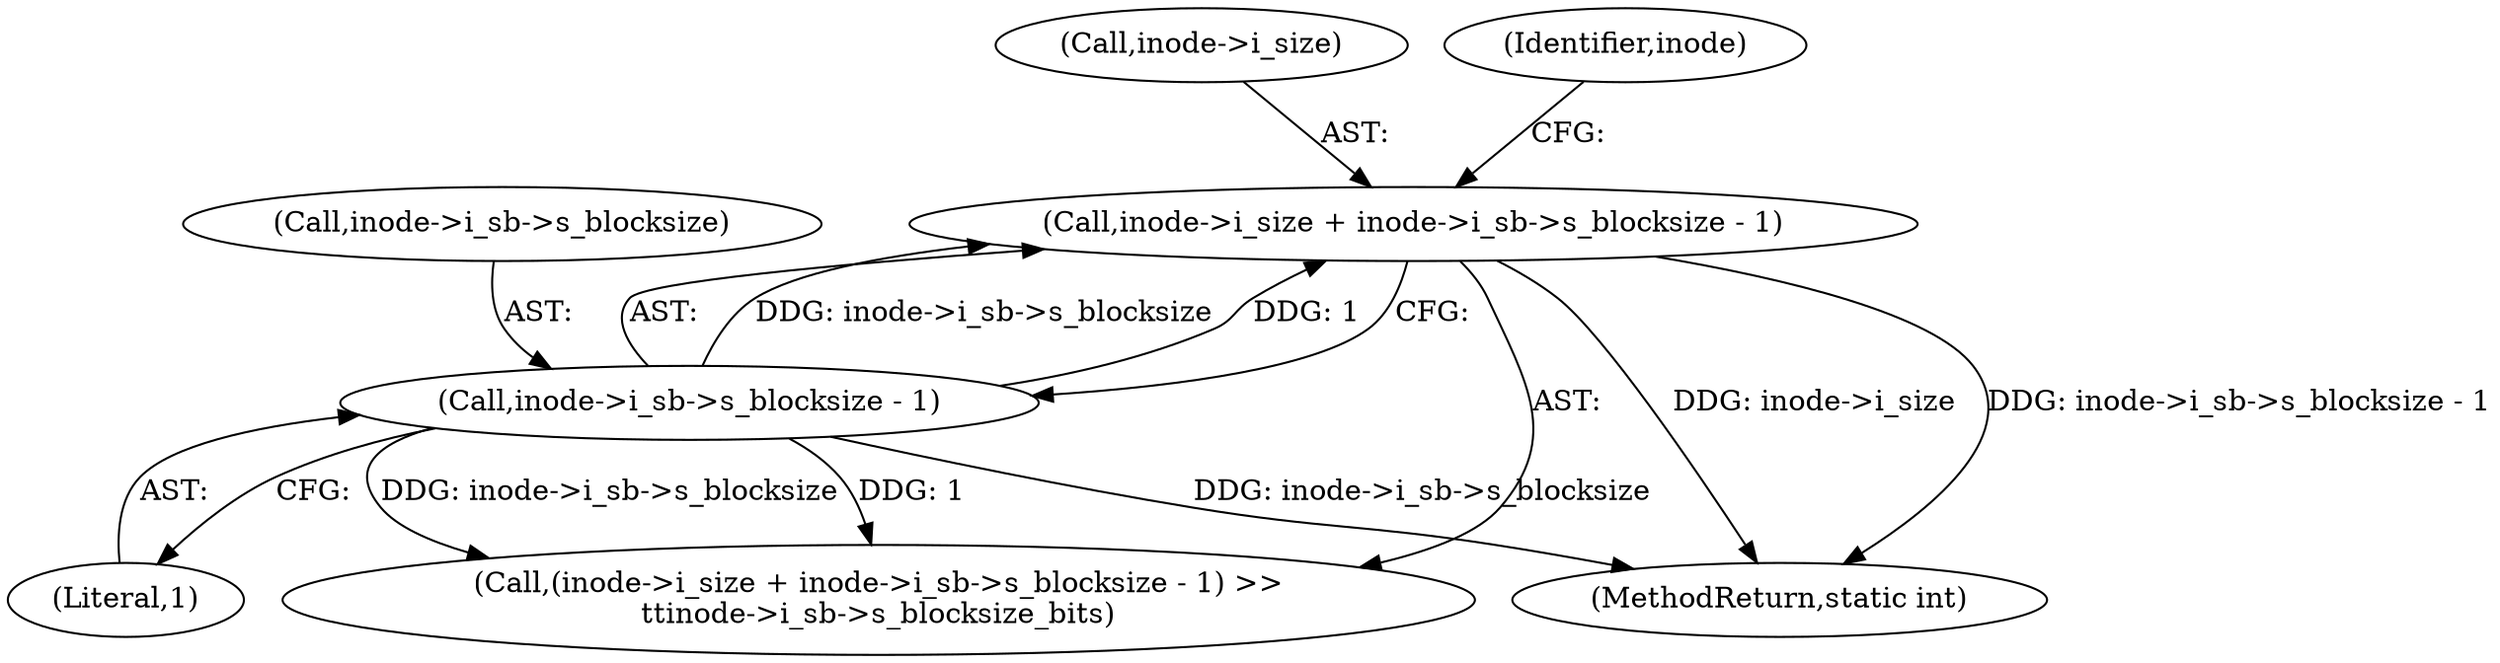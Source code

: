 digraph "0_linux_667eff35a1f56fa74ce98a0c7c29a40adc1ba4e3@pointer" {
"1000184" [label="(Call,inode->i_size + inode->i_sb->s_blocksize - 1)"];
"1000188" [label="(Call,inode->i_sb->s_blocksize - 1)"];
"1000185" [label="(Call,inode->i_size)"];
"1000183" [label="(Call,(inode->i_size + inode->i_sb->s_blocksize - 1) >>\n\t\tinode->i_sb->s_blocksize_bits)"];
"1000189" [label="(Call,inode->i_sb->s_blocksize)"];
"1000184" [label="(Call,inode->i_size + inode->i_sb->s_blocksize - 1)"];
"1000188" [label="(Call,inode->i_sb->s_blocksize - 1)"];
"1000194" [label="(Literal,1)"];
"1001006" [label="(MethodReturn,static int)"];
"1000197" [label="(Identifier,inode)"];
"1000184" -> "1000183"  [label="AST: "];
"1000184" -> "1000188"  [label="CFG: "];
"1000185" -> "1000184"  [label="AST: "];
"1000188" -> "1000184"  [label="AST: "];
"1000197" -> "1000184"  [label="CFG: "];
"1000184" -> "1001006"  [label="DDG: inode->i_sb->s_blocksize - 1"];
"1000184" -> "1001006"  [label="DDG: inode->i_size"];
"1000188" -> "1000184"  [label="DDG: inode->i_sb->s_blocksize"];
"1000188" -> "1000184"  [label="DDG: 1"];
"1000188" -> "1000194"  [label="CFG: "];
"1000189" -> "1000188"  [label="AST: "];
"1000194" -> "1000188"  [label="AST: "];
"1000188" -> "1001006"  [label="DDG: inode->i_sb->s_blocksize"];
"1000188" -> "1000183"  [label="DDG: inode->i_sb->s_blocksize"];
"1000188" -> "1000183"  [label="DDG: 1"];
}
